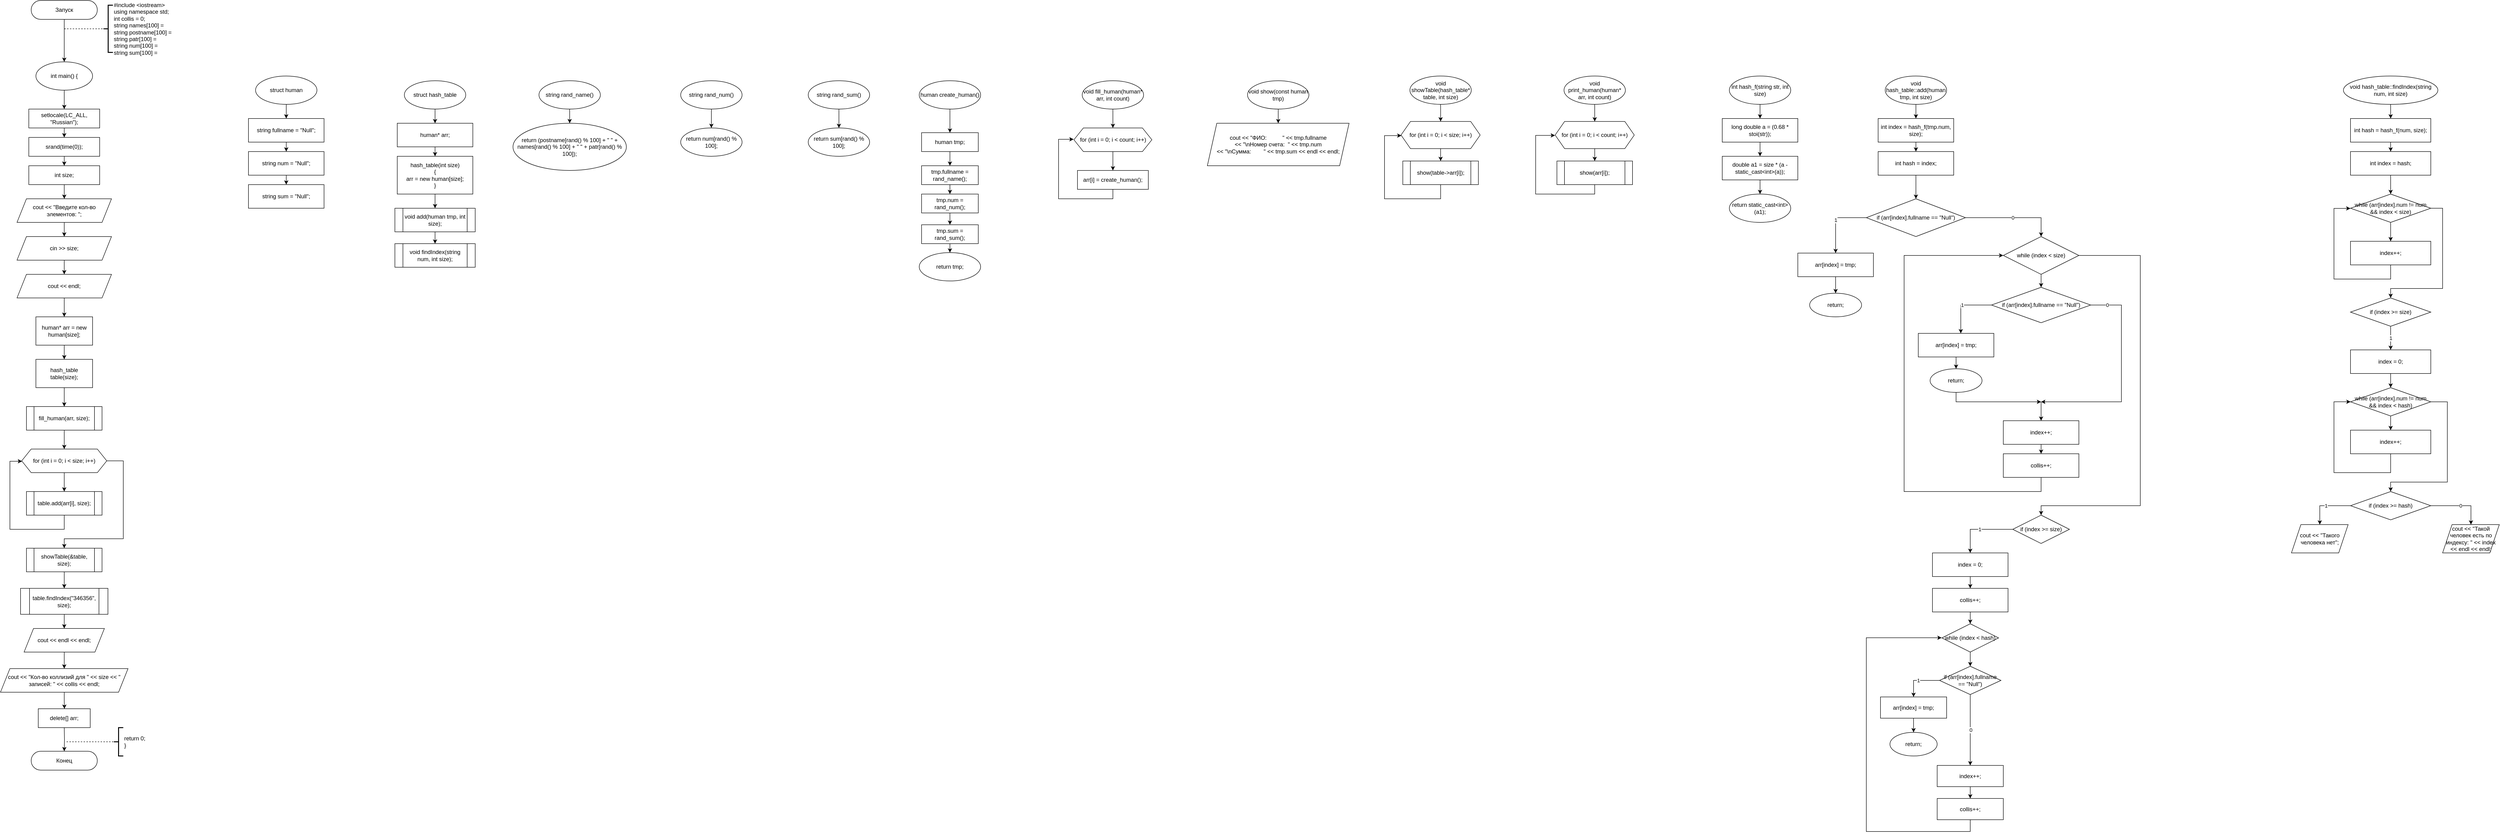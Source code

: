 <mxfile>
    <diagram id="tr8WCDj-hul7nBdrf4UF" name="Страница 1">
        <mxGraphModel dx="5496" dy="3128" grid="1" gridSize="10" guides="1" tooltips="1" connect="0" arrows="1" fold="1" page="1" pageScale="1" pageWidth="827" pageHeight="1169" math="0" shadow="0">
            <root>
                <mxCell id="0"/>
                <mxCell id="1" parent="0"/>
                <mxCell id="2" style="edgeStyle=orthogonalEdgeStyle;rounded=0;orthogonalLoop=1;jettySize=auto;html=1;" parent="1" source="3" edge="1">
                    <mxGeometry relative="1" as="geometry">
                        <mxPoint x="375" y="150" as="targetPoint"/>
                    </mxGeometry>
                </mxCell>
                <mxCell id="3" value="Запуск" style="rounded=1;whiteSpace=wrap;html=1;arcSize=50;" parent="1" vertex="1">
                    <mxGeometry x="305" y="20" width="140" height="40" as="geometry"/>
                </mxCell>
                <mxCell id="5" value="#include &amp;lt;iostream&amp;gt;&lt;br&gt;using namespace std;&lt;br&gt;int collis = 0;&lt;br&gt;string names[100] =&lt;br&gt;string postname[100] =&lt;br&gt;string patr[100] =&lt;br&gt;string num[100] =&lt;br&gt;string sum[100] =" style="strokeWidth=2;html=1;shape=mxgraph.flowchart.annotation_2;align=left;labelPosition=right;pointerEvents=1;" parent="1" vertex="1">
                    <mxGeometry x="458.01" y="30" width="20" height="100" as="geometry"/>
                </mxCell>
                <mxCell id="6" value="" style="endArrow=none;dashed=1;html=1;entryX=0;entryY=0.5;entryDx=0;entryDy=0;entryPerimeter=0;" parent="1" target="5" edge="1">
                    <mxGeometry width="50" height="50" relative="1" as="geometry">
                        <mxPoint x="375" y="80" as="sourcePoint"/>
                        <mxPoint x="465" y="70" as="targetPoint"/>
                    </mxGeometry>
                </mxCell>
                <mxCell id="7" value="Конец" style="rounded=1;whiteSpace=wrap;html=1;arcSize=50;" parent="1" vertex="1">
                    <mxGeometry x="305" y="1610" width="140" height="40" as="geometry"/>
                </mxCell>
                <mxCell id="10" value="return 0;&lt;br&gt;}" style="strokeWidth=2;html=1;shape=mxgraph.flowchart.annotation_2;align=left;labelPosition=right;pointerEvents=1;" parent="1" vertex="1">
                    <mxGeometry x="480.01" y="1560" width="20" height="60" as="geometry"/>
                </mxCell>
                <mxCell id="11" value="" style="endArrow=none;dashed=1;html=1;entryX=0;entryY=0.5;entryDx=0;entryDy=0;entryPerimeter=0;" parent="1" edge="1">
                    <mxGeometry width="50" height="50" relative="1" as="geometry">
                        <mxPoint x="380.01" y="1590" as="sourcePoint"/>
                        <mxPoint x="480.01" y="1590" as="targetPoint"/>
                    </mxGeometry>
                </mxCell>
                <mxCell id="383" style="edgeStyle=orthogonalEdgeStyle;html=1;rounded=0;" parent="1" source="354" target="382" edge="1">
                    <mxGeometry relative="1" as="geometry"/>
                </mxCell>
                <mxCell id="354" value="int main() {" style="ellipse;whiteSpace=wrap;html=1;" parent="1" vertex="1">
                    <mxGeometry x="315" y="150" width="120" height="60" as="geometry"/>
                </mxCell>
                <mxCell id="386" style="edgeStyle=orthogonalEdgeStyle;rounded=0;html=1;" parent="1" source="382" target="384" edge="1">
                    <mxGeometry relative="1" as="geometry"/>
                </mxCell>
                <mxCell id="382" value="setlocale(LC_ALL, &quot;Russian&quot;);" style="rounded=0;whiteSpace=wrap;html=1;" parent="1" vertex="1">
                    <mxGeometry x="300" y="250" width="150" height="40" as="geometry"/>
                </mxCell>
                <mxCell id="387" style="edgeStyle=orthogonalEdgeStyle;rounded=0;html=1;" parent="1" source="384" target="385" edge="1">
                    <mxGeometry relative="1" as="geometry"/>
                </mxCell>
                <mxCell id="384" value="srand(time(0));" style="rounded=0;whiteSpace=wrap;html=1;" parent="1" vertex="1">
                    <mxGeometry x="300" y="310" width="150" height="40" as="geometry"/>
                </mxCell>
                <mxCell id="391" style="edgeStyle=orthogonalEdgeStyle;rounded=0;html=1;" parent="1" source="385" edge="1">
                    <mxGeometry relative="1" as="geometry">
                        <mxPoint x="375.111" y="440" as="targetPoint"/>
                    </mxGeometry>
                </mxCell>
                <mxCell id="385" value="int size;" style="rounded=0;whiteSpace=wrap;html=1;" parent="1" vertex="1">
                    <mxGeometry x="300" y="370" width="150" height="40" as="geometry"/>
                </mxCell>
                <mxCell id="450" style="edgeStyle=orthogonalEdgeStyle;rounded=0;html=1;entryX=-0.005;entryY=0.525;entryDx=0;entryDy=0;entryPerimeter=0;" parent="1" edge="1">
                    <mxGeometry relative="1" as="geometry">
                        <Array as="points">
                            <mxPoint x="1995" y="600"/>
                            <mxPoint x="1840" y="600"/>
                            <mxPoint x="1840" y="387"/>
                        </Array>
                        <mxPoint x="1899.05" y="387" as="targetPoint"/>
                    </mxGeometry>
                </mxCell>
                <mxCell id="576" style="edgeStyle=orthogonalEdgeStyle;rounded=0;html=1;" parent="1" target="7" edge="1">
                    <mxGeometry relative="1" as="geometry">
                        <mxPoint x="375.01" y="1560" as="sourcePoint"/>
                    </mxGeometry>
                </mxCell>
                <mxCell id="579" style="edgeStyle=none;html=1;" edge="1" parent="1" source="577" target="578">
                    <mxGeometry relative="1" as="geometry"/>
                </mxCell>
                <mxCell id="577" value="struct human" style="ellipse;whiteSpace=wrap;html=1;" vertex="1" parent="1">
                    <mxGeometry x="780" y="180" width="130" height="60" as="geometry"/>
                </mxCell>
                <mxCell id="581" style="edgeStyle=none;html=1;" edge="1" parent="1" source="578" target="580">
                    <mxGeometry relative="1" as="geometry"/>
                </mxCell>
                <mxCell id="578" value="string fullname = &quot;Null&quot;;" style="rounded=0;whiteSpace=wrap;html=1;" vertex="1" parent="1">
                    <mxGeometry x="765" y="270" width="160" height="50" as="geometry"/>
                </mxCell>
                <mxCell id="583" style="edgeStyle=none;html=1;" edge="1" parent="1" source="580" target="582">
                    <mxGeometry relative="1" as="geometry"/>
                </mxCell>
                <mxCell id="580" value="string num = &quot;Null&quot;;" style="rounded=0;whiteSpace=wrap;html=1;" vertex="1" parent="1">
                    <mxGeometry x="765" y="340" width="160" height="50" as="geometry"/>
                </mxCell>
                <mxCell id="582" value="string sum = &quot;Null&quot;;" style="rounded=0;whiteSpace=wrap;html=1;" vertex="1" parent="1">
                    <mxGeometry x="765" y="410" width="160" height="50" as="geometry"/>
                </mxCell>
                <mxCell id="584" style="edgeStyle=none;html=1;" edge="1" parent="1" source="585">
                    <mxGeometry relative="1" as="geometry">
                        <mxPoint x="1160" y="280" as="targetPoint"/>
                    </mxGeometry>
                </mxCell>
                <mxCell id="585" value="struct hash_table" style="ellipse;whiteSpace=wrap;html=1;" vertex="1" parent="1">
                    <mxGeometry x="1095" y="190" width="130" height="60" as="geometry"/>
                </mxCell>
                <mxCell id="593" style="edgeStyle=none;html=1;" edge="1" parent="1" source="591" target="592">
                    <mxGeometry relative="1" as="geometry"/>
                </mxCell>
                <mxCell id="591" value="human* arr;" style="rounded=0;whiteSpace=wrap;html=1;" vertex="1" parent="1">
                    <mxGeometry x="1080" y="280" width="160" height="50" as="geometry"/>
                </mxCell>
                <mxCell id="596" style="edgeStyle=none;html=1;" edge="1" parent="1" source="592" target="594">
                    <mxGeometry relative="1" as="geometry"/>
                </mxCell>
                <mxCell id="592" value="&lt;div&gt;hash_table(int size)&lt;/div&gt;&lt;div&gt;&lt;span&gt;&#9;&lt;/span&gt;{&lt;/div&gt;&lt;div&gt;&lt;span&gt;&#9;&#9;&lt;/span&gt;arr = new human[size];&lt;/div&gt;&lt;div&gt;&lt;span&gt;&#9;&lt;/span&gt;}&lt;/div&gt;" style="rounded=0;whiteSpace=wrap;html=1;" vertex="1" parent="1">
                    <mxGeometry x="1080" y="350" width="160" height="80" as="geometry"/>
                </mxCell>
                <mxCell id="597" style="edgeStyle=none;html=1;" edge="1" parent="1" source="594" target="595">
                    <mxGeometry relative="1" as="geometry"/>
                </mxCell>
                <mxCell id="594" value="void add(human tmp, int size);" style="shape=process;whiteSpace=wrap;html=1;backgroundOutline=1;" vertex="1" parent="1">
                    <mxGeometry x="1075" y="460" width="170" height="50" as="geometry"/>
                </mxCell>
                <mxCell id="595" value="void findIndex(string num, int size);" style="shape=process;whiteSpace=wrap;html=1;backgroundOutline=1;" vertex="1" parent="1">
                    <mxGeometry x="1075" y="535" width="170" height="50" as="geometry"/>
                </mxCell>
                <mxCell id="600" style="edgeStyle=none;html=1;" edge="1" parent="1" source="598" target="599">
                    <mxGeometry relative="1" as="geometry"/>
                </mxCell>
                <mxCell id="598" value="string rand_name()" style="ellipse;whiteSpace=wrap;html=1;" vertex="1" parent="1">
                    <mxGeometry x="1380" y="190" width="130" height="60" as="geometry"/>
                </mxCell>
                <mxCell id="599" value="return (postname[rand() % 100] + &quot; &quot; + names[rand() % 100] + &quot; &quot; + patr[rand() % 100]);" style="ellipse;whiteSpace=wrap;html=1;" vertex="1" parent="1">
                    <mxGeometry x="1325" y="280" width="240" height="100" as="geometry"/>
                </mxCell>
                <mxCell id="603" style="edgeStyle=none;html=1;" edge="1" parent="1" source="601" target="602">
                    <mxGeometry relative="1" as="geometry"/>
                </mxCell>
                <mxCell id="601" value="string rand_num()" style="ellipse;whiteSpace=wrap;html=1;" vertex="1" parent="1">
                    <mxGeometry x="1680" y="190" width="130" height="60" as="geometry"/>
                </mxCell>
                <mxCell id="602" value="return num[rand() % 100];" style="ellipse;whiteSpace=wrap;html=1;" vertex="1" parent="1">
                    <mxGeometry x="1680" y="290" width="130" height="60" as="geometry"/>
                </mxCell>
                <mxCell id="606" style="edgeStyle=none;html=1;rounded=0;" edge="1" parent="1" source="604" target="605">
                    <mxGeometry relative="1" as="geometry"/>
                </mxCell>
                <mxCell id="604" value="string rand_sum()" style="ellipse;whiteSpace=wrap;html=1;" vertex="1" parent="1">
                    <mxGeometry x="1950" y="190" width="130" height="60" as="geometry"/>
                </mxCell>
                <mxCell id="605" value="return sum[rand() % 100];" style="ellipse;whiteSpace=wrap;html=1;" vertex="1" parent="1">
                    <mxGeometry x="1950" y="290" width="130" height="60" as="geometry"/>
                </mxCell>
                <mxCell id="609" style="edgeStyle=orthogonalEdgeStyle;rounded=0;html=1;" edge="1" parent="1" source="607" target="608">
                    <mxGeometry relative="1" as="geometry"/>
                </mxCell>
                <mxCell id="607" value="human create_human()" style="ellipse;whiteSpace=wrap;html=1;" vertex="1" parent="1">
                    <mxGeometry x="2185" y="190" width="130" height="60" as="geometry"/>
                </mxCell>
                <mxCell id="612" style="edgeStyle=orthogonalEdgeStyle;rounded=0;html=1;" edge="1" parent="1" source="608" target="610">
                    <mxGeometry relative="1" as="geometry"/>
                </mxCell>
                <mxCell id="608" value="human tmp;" style="rounded=0;whiteSpace=wrap;html=1;" vertex="1" parent="1">
                    <mxGeometry x="2190" y="300" width="120" height="40" as="geometry"/>
                </mxCell>
                <mxCell id="614" style="edgeStyle=orthogonalEdgeStyle;rounded=0;html=1;" edge="1" parent="1" source="610" target="613">
                    <mxGeometry relative="1" as="geometry"/>
                </mxCell>
                <mxCell id="610" value="tmp.fullname = rand_name();" style="rounded=0;whiteSpace=wrap;html=1;" vertex="1" parent="1">
                    <mxGeometry x="2190" y="370" width="120" height="40" as="geometry"/>
                </mxCell>
                <mxCell id="616" style="edgeStyle=orthogonalEdgeStyle;rounded=0;html=1;" edge="1" parent="1" source="613" target="615">
                    <mxGeometry relative="1" as="geometry"/>
                </mxCell>
                <mxCell id="613" value="tmp.num = rand_num();" style="rounded=0;whiteSpace=wrap;html=1;" vertex="1" parent="1">
                    <mxGeometry x="2190" y="430" width="120" height="40" as="geometry"/>
                </mxCell>
                <mxCell id="618" style="edgeStyle=orthogonalEdgeStyle;rounded=0;html=1;" edge="1" parent="1" source="615" target="617">
                    <mxGeometry relative="1" as="geometry"/>
                </mxCell>
                <mxCell id="615" value="tmp.sum = rand_sum();" style="rounded=0;whiteSpace=wrap;html=1;" vertex="1" parent="1">
                    <mxGeometry x="2190" y="495" width="120" height="40" as="geometry"/>
                </mxCell>
                <mxCell id="617" value="return tmp;" style="ellipse;whiteSpace=wrap;html=1;" vertex="1" parent="1">
                    <mxGeometry x="2185" y="554" width="130" height="60" as="geometry"/>
                </mxCell>
                <mxCell id="621" style="edgeStyle=orthogonalEdgeStyle;rounded=0;html=1;" edge="1" parent="1" source="619" target="620">
                    <mxGeometry relative="1" as="geometry"/>
                </mxCell>
                <mxCell id="619" value="void fill_human(human* arr, int count)" style="ellipse;whiteSpace=wrap;html=1;" vertex="1" parent="1">
                    <mxGeometry x="2530" y="190" width="130" height="60" as="geometry"/>
                </mxCell>
                <mxCell id="623" style="edgeStyle=orthogonalEdgeStyle;rounded=0;html=1;" edge="1" parent="1" source="620" target="622">
                    <mxGeometry relative="1" as="geometry"/>
                </mxCell>
                <mxCell id="620" value="for (int i = 0; i &amp;lt; count; i++)" style="shape=hexagon;perimeter=hexagonPerimeter2;whiteSpace=wrap;html=1;fixedSize=1;" vertex="1" parent="1">
                    <mxGeometry x="2512.5" y="290" width="165" height="50" as="geometry"/>
                </mxCell>
                <mxCell id="624" style="edgeStyle=orthogonalEdgeStyle;rounded=0;html=1;entryX=-0.004;entryY=0.48;entryDx=0;entryDy=0;entryPerimeter=0;" edge="1" parent="1" source="622" target="620">
                    <mxGeometry relative="1" as="geometry">
                        <Array as="points">
                            <mxPoint x="2595" y="440"/>
                            <mxPoint x="2480" y="440"/>
                            <mxPoint x="2480" y="314"/>
                        </Array>
                    </mxGeometry>
                </mxCell>
                <mxCell id="622" value="arr[i] = create_human();" style="rounded=0;whiteSpace=wrap;html=1;" vertex="1" parent="1">
                    <mxGeometry x="2520" y="380" width="150" height="40" as="geometry"/>
                </mxCell>
                <mxCell id="627" style="edgeStyle=orthogonalEdgeStyle;rounded=0;html=1;" edge="1" parent="1" source="625" target="626">
                    <mxGeometry relative="1" as="geometry"/>
                </mxCell>
                <mxCell id="625" value="void show(const human tmp)" style="ellipse;whiteSpace=wrap;html=1;" vertex="1" parent="1">
                    <mxGeometry x="2880" y="190" width="130" height="60" as="geometry"/>
                </mxCell>
                <mxCell id="626" value="&lt;div&gt;cout &amp;lt;&amp;lt; &quot;ФИО:&amp;nbsp; &amp;nbsp; &amp;nbsp; &amp;nbsp; &amp;nbsp; &quot; &amp;lt;&amp;lt; tmp.fullname&lt;/div&gt;&lt;div&gt;&lt;span&gt;&#9;&#9;&lt;/span&gt; &amp;lt;&amp;lt; &quot;\nНомер счета:&amp;nbsp; &quot; &amp;lt;&amp;lt; tmp.num&lt;/div&gt;&lt;div&gt;&lt;span&gt;&#9;&#9;&lt;/span&gt; &amp;lt;&amp;lt; &quot;\nСумма:&amp;nbsp; &amp;nbsp; &amp;nbsp; &amp;nbsp; &quot; &amp;lt;&amp;lt; tmp.sum &amp;lt;&amp;lt; endl &amp;lt;&amp;lt; endl;&lt;/div&gt;" style="shape=parallelogram;perimeter=parallelogramPerimeter;whiteSpace=wrap;html=1;fixedSize=1;" vertex="1" parent="1">
                    <mxGeometry x="2795" y="280" width="300" height="90" as="geometry"/>
                </mxCell>
                <mxCell id="630" style="edgeStyle=orthogonalEdgeStyle;rounded=0;html=1;" edge="1" parent="1" source="628" target="629">
                    <mxGeometry relative="1" as="geometry"/>
                </mxCell>
                <mxCell id="628" value="void showTable(hash_table* table, int size)" style="ellipse;whiteSpace=wrap;html=1;" vertex="1" parent="1">
                    <mxGeometry x="3223.75" y="180" width="130" height="60" as="geometry"/>
                </mxCell>
                <mxCell id="632" style="edgeStyle=orthogonalEdgeStyle;rounded=0;html=1;" edge="1" parent="1" source="629" target="631">
                    <mxGeometry relative="1" as="geometry"/>
                </mxCell>
                <mxCell id="629" value="for (int i = 0; i &amp;lt; size; i++)" style="shape=hexagon;perimeter=hexagonPerimeter2;whiteSpace=wrap;html=1;fixedSize=1;" vertex="1" parent="1">
                    <mxGeometry x="3205" y="276.25" width="167.5" height="57.5" as="geometry"/>
                </mxCell>
                <mxCell id="633" style="edgeStyle=orthogonalEdgeStyle;rounded=0;html=1;entryX=0.005;entryY=0.52;entryDx=0;entryDy=0;entryPerimeter=0;" edge="1" parent="1" source="631" target="629">
                    <mxGeometry relative="1" as="geometry">
                        <Array as="points">
                            <mxPoint x="3289" y="440"/>
                            <mxPoint x="3170" y="440"/>
                            <mxPoint x="3170" y="306"/>
                        </Array>
                    </mxGeometry>
                </mxCell>
                <mxCell id="631" value="show(table-&amp;gt;arr[i]);" style="shape=process;whiteSpace=wrap;html=1;backgroundOutline=1;" vertex="1" parent="1">
                    <mxGeometry x="3208.75" y="360" width="160" height="50" as="geometry"/>
                </mxCell>
                <mxCell id="636" style="edgeStyle=orthogonalEdgeStyle;rounded=0;html=1;" edge="1" parent="1" source="634" target="635">
                    <mxGeometry relative="1" as="geometry"/>
                </mxCell>
                <mxCell id="634" value="void print_human(human* arr, int count)" style="ellipse;whiteSpace=wrap;html=1;" vertex="1" parent="1">
                    <mxGeometry x="3550" y="180" width="130" height="60" as="geometry"/>
                </mxCell>
                <mxCell id="638" style="edgeStyle=orthogonalEdgeStyle;rounded=0;html=1;" edge="1" parent="1" source="635" target="637">
                    <mxGeometry relative="1" as="geometry"/>
                </mxCell>
                <mxCell id="635" value="for (int i = 0; i &amp;lt; count; i++)" style="shape=hexagon;perimeter=hexagonPerimeter2;whiteSpace=wrap;html=1;fixedSize=1;" vertex="1" parent="1">
                    <mxGeometry x="3531.25" y="276.25" width="167.5" height="57.5" as="geometry"/>
                </mxCell>
                <mxCell id="639" style="edgeStyle=orthogonalEdgeStyle;rounded=0;html=1;entryX=-0.002;entryY=0.514;entryDx=0;entryDy=0;entryPerimeter=0;" edge="1" parent="1" source="637" target="635">
                    <mxGeometry relative="1" as="geometry">
                        <Array as="points">
                            <mxPoint x="3615" y="430"/>
                            <mxPoint x="3490" y="430"/>
                            <mxPoint x="3490" y="306"/>
                        </Array>
                    </mxGeometry>
                </mxCell>
                <mxCell id="637" value="show(arr[i]);" style="shape=process;whiteSpace=wrap;html=1;backgroundOutline=1;" vertex="1" parent="1">
                    <mxGeometry x="3535" y="360" width="160" height="50" as="geometry"/>
                </mxCell>
                <mxCell id="642" style="edgeStyle=orthogonalEdgeStyle;rounded=0;html=1;" edge="1" parent="1" source="640" target="641">
                    <mxGeometry relative="1" as="geometry"/>
                </mxCell>
                <mxCell id="640" value="int hash_f(string str, int size)" style="ellipse;whiteSpace=wrap;html=1;" vertex="1" parent="1">
                    <mxGeometry x="3900" y="180" width="130" height="60" as="geometry"/>
                </mxCell>
                <mxCell id="645" style="edgeStyle=orthogonalEdgeStyle;rounded=0;html=1;" edge="1" parent="1" source="641" target="643">
                    <mxGeometry relative="1" as="geometry"/>
                </mxCell>
                <mxCell id="641" value="long double a = (0.68 * stoi(str));" style="rounded=0;whiteSpace=wrap;html=1;" vertex="1" parent="1">
                    <mxGeometry x="3885" y="270" width="160" height="50" as="geometry"/>
                </mxCell>
                <mxCell id="646" style="edgeStyle=orthogonalEdgeStyle;rounded=0;html=1;" edge="1" parent="1" source="643" target="644">
                    <mxGeometry relative="1" as="geometry"/>
                </mxCell>
                <mxCell id="643" value="double a1 = size * (a - static_cast&amp;lt;int&amp;gt;(a));" style="rounded=0;whiteSpace=wrap;html=1;" vertex="1" parent="1">
                    <mxGeometry x="3885" y="350" width="160" height="50" as="geometry"/>
                </mxCell>
                <mxCell id="644" value="return static_cast&amp;lt;int&amp;gt;(a1);" style="ellipse;whiteSpace=wrap;html=1;" vertex="1" parent="1">
                    <mxGeometry x="3900" y="430" width="130" height="60" as="geometry"/>
                </mxCell>
                <mxCell id="649" style="edgeStyle=orthogonalEdgeStyle;rounded=0;html=1;" edge="1" parent="1" source="647" target="648">
                    <mxGeometry relative="1" as="geometry"/>
                </mxCell>
                <mxCell id="647" value="void hash_table::add(human tmp, int size)" style="ellipse;whiteSpace=wrap;html=1;" vertex="1" parent="1">
                    <mxGeometry x="4230" y="180" width="130" height="60" as="geometry"/>
                </mxCell>
                <mxCell id="651" style="edgeStyle=orthogonalEdgeStyle;rounded=0;html=1;" edge="1" parent="1" source="648" target="650">
                    <mxGeometry relative="1" as="geometry"/>
                </mxCell>
                <mxCell id="648" value="int index = hash_f(tmp.num, size);" style="rounded=0;whiteSpace=wrap;html=1;" vertex="1" parent="1">
                    <mxGeometry x="4215" y="270" width="160" height="50" as="geometry"/>
                </mxCell>
                <mxCell id="653" style="edgeStyle=orthogonalEdgeStyle;rounded=0;html=1;" edge="1" parent="1" source="650" target="652">
                    <mxGeometry relative="1" as="geometry"/>
                </mxCell>
                <mxCell id="650" value="int hash = index;" style="rounded=0;whiteSpace=wrap;html=1;" vertex="1" parent="1">
                    <mxGeometry x="4215" y="340" width="160" height="50" as="geometry"/>
                </mxCell>
                <mxCell id="655" value="1" style="edgeStyle=orthogonalEdgeStyle;rounded=0;html=1;" edge="1" parent="1" source="652" target="654">
                    <mxGeometry relative="1" as="geometry">
                        <Array as="points">
                            <mxPoint x="4125" y="480"/>
                        </Array>
                    </mxGeometry>
                </mxCell>
                <mxCell id="660" value="0" style="edgeStyle=orthogonalEdgeStyle;rounded=0;html=1;" edge="1" parent="1" source="652" target="659">
                    <mxGeometry relative="1" as="geometry">
                        <Array as="points">
                            <mxPoint x="4560" y="480"/>
                        </Array>
                    </mxGeometry>
                </mxCell>
                <mxCell id="652" value="if (arr[index].fullname == &quot;Null&quot;)" style="rhombus;whiteSpace=wrap;html=1;" vertex="1" parent="1">
                    <mxGeometry x="4190" y="440" width="210" height="80" as="geometry"/>
                </mxCell>
                <mxCell id="657" style="edgeStyle=orthogonalEdgeStyle;rounded=0;html=1;" edge="1" parent="1" source="654" target="656">
                    <mxGeometry relative="1" as="geometry"/>
                </mxCell>
                <mxCell id="654" value="arr[index] = tmp;" style="rounded=0;whiteSpace=wrap;html=1;" vertex="1" parent="1">
                    <mxGeometry x="4045" y="555" width="160" height="50" as="geometry"/>
                </mxCell>
                <mxCell id="656" value="return;" style="ellipse;whiteSpace=wrap;html=1;" vertex="1" parent="1">
                    <mxGeometry x="4070" y="640" width="110" height="50" as="geometry"/>
                </mxCell>
                <mxCell id="662" style="edgeStyle=orthogonalEdgeStyle;rounded=0;html=1;" edge="1" parent="1" source="659" target="661">
                    <mxGeometry relative="1" as="geometry"/>
                </mxCell>
                <mxCell id="675" style="edgeStyle=orthogonalEdgeStyle;rounded=0;html=1;" edge="1" parent="1" source="659" target="674">
                    <mxGeometry relative="1" as="geometry">
                        <Array as="points">
                            <mxPoint x="4770" y="560"/>
                            <mxPoint x="4770" y="1090"/>
                            <mxPoint x="4560" y="1090"/>
                        </Array>
                    </mxGeometry>
                </mxCell>
                <mxCell id="659" value="while (index &amp;lt; size)" style="rhombus;whiteSpace=wrap;html=1;" vertex="1" parent="1">
                    <mxGeometry x="4480" y="520" width="160" height="80" as="geometry"/>
                </mxCell>
                <mxCell id="664" value="1" style="edgeStyle=orthogonalEdgeStyle;rounded=0;html=1;" edge="1" parent="1" source="661" target="663">
                    <mxGeometry relative="1" as="geometry">
                        <Array as="points">
                            <mxPoint x="4390" y="665"/>
                        </Array>
                    </mxGeometry>
                </mxCell>
                <mxCell id="668" value="0" style="edgeStyle=orthogonalEdgeStyle;rounded=0;html=1;" edge="1" parent="1" source="661">
                    <mxGeometry x="-0.841" relative="1" as="geometry">
                        <mxPoint x="4560.0" y="870" as="targetPoint"/>
                        <Array as="points">
                            <mxPoint x="4730" y="665"/>
                            <mxPoint x="4730" y="870"/>
                        </Array>
                        <mxPoint as="offset"/>
                    </mxGeometry>
                </mxCell>
                <mxCell id="661" value="if (arr[index].fullname == &quot;Null&quot;)" style="rhombus;whiteSpace=wrap;html=1;" vertex="1" parent="1">
                    <mxGeometry x="4455" y="627.5" width="210" height="75" as="geometry"/>
                </mxCell>
                <mxCell id="666" style="edgeStyle=orthogonalEdgeStyle;rounded=0;html=1;" edge="1" parent="1" source="663" target="665">
                    <mxGeometry relative="1" as="geometry"/>
                </mxCell>
                <mxCell id="663" value="arr[index] = tmp;" style="rounded=0;whiteSpace=wrap;html=1;" vertex="1" parent="1">
                    <mxGeometry x="4300" y="725" width="160" height="50" as="geometry"/>
                </mxCell>
                <mxCell id="667" style="edgeStyle=orthogonalEdgeStyle;rounded=0;html=1;" edge="1" parent="1" source="665">
                    <mxGeometry relative="1" as="geometry">
                        <mxPoint x="4560.0" y="870" as="targetPoint"/>
                        <Array as="points">
                            <mxPoint x="4380" y="870"/>
                        </Array>
                    </mxGeometry>
                </mxCell>
                <mxCell id="665" value="return;" style="ellipse;whiteSpace=wrap;html=1;" vertex="1" parent="1">
                    <mxGeometry x="4325" y="800" width="110" height="50" as="geometry"/>
                </mxCell>
                <mxCell id="672" style="edgeStyle=orthogonalEdgeStyle;rounded=0;html=1;" edge="1" parent="1" source="669" target="671">
                    <mxGeometry relative="1" as="geometry"/>
                </mxCell>
                <mxCell id="669" value="index++;" style="rounded=0;whiteSpace=wrap;html=1;" vertex="1" parent="1">
                    <mxGeometry x="4480" y="910" width="160" height="50" as="geometry"/>
                </mxCell>
                <mxCell id="670" value="" style="endArrow=classic;html=1;rounded=0;" edge="1" parent="1" target="669">
                    <mxGeometry width="50" height="50" relative="1" as="geometry">
                        <mxPoint x="4560" y="870" as="sourcePoint"/>
                        <mxPoint x="4570" y="870" as="targetPoint"/>
                    </mxGeometry>
                </mxCell>
                <mxCell id="673" style="edgeStyle=orthogonalEdgeStyle;rounded=0;html=1;entryX=-0.001;entryY=0.5;entryDx=0;entryDy=0;entryPerimeter=0;" edge="1" parent="1" source="671" target="659">
                    <mxGeometry relative="1" as="geometry">
                        <Array as="points">
                            <mxPoint x="4560" y="1060"/>
                            <mxPoint x="4270" y="1060"/>
                            <mxPoint x="4270" y="560"/>
                        </Array>
                    </mxGeometry>
                </mxCell>
                <mxCell id="671" value="collis++;" style="rounded=0;whiteSpace=wrap;html=1;" vertex="1" parent="1">
                    <mxGeometry x="4480" y="980" width="160" height="50" as="geometry"/>
                </mxCell>
                <mxCell id="678" value="1" style="edgeStyle=orthogonalEdgeStyle;rounded=0;html=1;" edge="1" parent="1" source="674" target="676">
                    <mxGeometry relative="1" as="geometry"/>
                </mxCell>
                <mxCell id="674" value="if (index &amp;gt;= size)" style="rhombus;whiteSpace=wrap;html=1;" vertex="1" parent="1">
                    <mxGeometry x="4500" y="1110" width="120" height="60" as="geometry"/>
                </mxCell>
                <mxCell id="679" style="edgeStyle=orthogonalEdgeStyle;rounded=0;html=1;" edge="1" parent="1" source="676" target="677">
                    <mxGeometry relative="1" as="geometry"/>
                </mxCell>
                <mxCell id="676" value="index = 0;" style="rounded=0;whiteSpace=wrap;html=1;" vertex="1" parent="1">
                    <mxGeometry x="4330" y="1190" width="160" height="50" as="geometry"/>
                </mxCell>
                <mxCell id="681" style="edgeStyle=orthogonalEdgeStyle;rounded=0;html=1;" edge="1" parent="1" source="677" target="680">
                    <mxGeometry relative="1" as="geometry"/>
                </mxCell>
                <mxCell id="677" value="collis++;" style="rounded=0;whiteSpace=wrap;html=1;" vertex="1" parent="1">
                    <mxGeometry x="4330" y="1265" width="160" height="50" as="geometry"/>
                </mxCell>
                <mxCell id="683" style="edgeStyle=orthogonalEdgeStyle;rounded=0;html=1;" edge="1" parent="1" source="680" target="682">
                    <mxGeometry relative="1" as="geometry"/>
                </mxCell>
                <mxCell id="680" value="while (index &amp;lt; hash)" style="rhombus;whiteSpace=wrap;html=1;" vertex="1" parent="1">
                    <mxGeometry x="4350" y="1340" width="120" height="60" as="geometry"/>
                </mxCell>
                <mxCell id="685" value="1" style="edgeStyle=orthogonalEdgeStyle;rounded=0;html=1;" edge="1" parent="1" source="682" target="684">
                    <mxGeometry relative="1" as="geometry">
                        <Array as="points">
                            <mxPoint x="4290" y="1460"/>
                        </Array>
                    </mxGeometry>
                </mxCell>
                <mxCell id="688" value="0" style="edgeStyle=orthogonalEdgeStyle;rounded=0;html=1;" edge="1" parent="1" source="682">
                    <mxGeometry relative="1" as="geometry">
                        <mxPoint x="4410.0" y="1640" as="targetPoint"/>
                    </mxGeometry>
                </mxCell>
                <mxCell id="682" value="if (arr[index].fullname == &quot;Null&quot;)" style="rhombus;whiteSpace=wrap;html=1;" vertex="1" parent="1">
                    <mxGeometry x="4345" y="1430" width="130" height="60" as="geometry"/>
                </mxCell>
                <mxCell id="687" style="edgeStyle=orthogonalEdgeStyle;rounded=0;html=1;" edge="1" parent="1" source="684" target="686">
                    <mxGeometry relative="1" as="geometry"/>
                </mxCell>
                <mxCell id="684" value="arr[index] = tmp;" style="rounded=0;whiteSpace=wrap;html=1;" vertex="1" parent="1">
                    <mxGeometry x="4220" y="1495" width="140" height="45" as="geometry"/>
                </mxCell>
                <mxCell id="686" value="return;" style="ellipse;whiteSpace=wrap;html=1;" vertex="1" parent="1">
                    <mxGeometry x="4240" y="1570" width="100" height="50" as="geometry"/>
                </mxCell>
                <mxCell id="691" style="edgeStyle=orthogonalEdgeStyle;rounded=0;html=1;" edge="1" parent="1" source="689" target="690">
                    <mxGeometry relative="1" as="geometry"/>
                </mxCell>
                <mxCell id="689" value="index++;" style="rounded=0;whiteSpace=wrap;html=1;" vertex="1" parent="1">
                    <mxGeometry x="4340" y="1640" width="140" height="45" as="geometry"/>
                </mxCell>
                <mxCell id="692" style="edgeStyle=orthogonalEdgeStyle;rounded=0;html=1;entryX=-0.005;entryY=0.494;entryDx=0;entryDy=0;entryPerimeter=0;" edge="1" parent="1" source="690" target="680">
                    <mxGeometry relative="1" as="geometry">
                        <mxPoint x="4340.0" y="1370" as="targetPoint"/>
                        <Array as="points">
                            <mxPoint x="4410" y="1780"/>
                            <mxPoint x="4190" y="1780"/>
                            <mxPoint x="4190" y="1370"/>
                        </Array>
                    </mxGeometry>
                </mxCell>
                <mxCell id="690" value="collis++;" style="rounded=0;whiteSpace=wrap;html=1;" vertex="1" parent="1">
                    <mxGeometry x="4340" y="1710" width="140" height="45" as="geometry"/>
                </mxCell>
                <mxCell id="695" style="edgeStyle=orthogonalEdgeStyle;rounded=0;html=1;" edge="1" parent="1" source="693" target="694">
                    <mxGeometry relative="1" as="geometry"/>
                </mxCell>
                <mxCell id="693" value="void hash_table::findIndex(string num, int size)" style="ellipse;whiteSpace=wrap;html=1;" vertex="1" parent="1">
                    <mxGeometry x="5200" y="180" width="200" height="60" as="geometry"/>
                </mxCell>
                <mxCell id="697" style="edgeStyle=orthogonalEdgeStyle;rounded=0;html=1;" edge="1" parent="1" source="694" target="696">
                    <mxGeometry relative="1" as="geometry"/>
                </mxCell>
                <mxCell id="694" value="int hash = hash_f(num, size);" style="rounded=0;whiteSpace=wrap;html=1;" vertex="1" parent="1">
                    <mxGeometry x="5215" y="270" width="170" height="50" as="geometry"/>
                </mxCell>
                <mxCell id="699" style="edgeStyle=orthogonalEdgeStyle;rounded=0;html=1;" edge="1" parent="1" source="696" target="698">
                    <mxGeometry relative="1" as="geometry"/>
                </mxCell>
                <mxCell id="696" value="int index = hash;" style="rounded=0;whiteSpace=wrap;html=1;" vertex="1" parent="1">
                    <mxGeometry x="5215" y="340" width="170" height="50" as="geometry"/>
                </mxCell>
                <mxCell id="702" style="edgeStyle=orthogonalEdgeStyle;rounded=0;html=1;" edge="1" parent="1" source="698" target="700">
                    <mxGeometry relative="1" as="geometry"/>
                </mxCell>
                <mxCell id="705" style="edgeStyle=orthogonalEdgeStyle;rounded=0;html=1;" edge="1" parent="1" source="698" target="704">
                    <mxGeometry relative="1" as="geometry">
                        <Array as="points">
                            <mxPoint x="5410" y="460"/>
                            <mxPoint x="5410" y="630"/>
                            <mxPoint x="5300" y="630"/>
                        </Array>
                    </mxGeometry>
                </mxCell>
                <mxCell id="698" value="while (arr[index].num != num &amp;amp;&amp;amp; index &amp;lt; size)" style="rhombus;whiteSpace=wrap;html=1;" vertex="1" parent="1">
                    <mxGeometry x="5215" y="430" width="170" height="60" as="geometry"/>
                </mxCell>
                <mxCell id="703" style="edgeStyle=orthogonalEdgeStyle;rounded=0;html=1;entryX=-0.001;entryY=0.507;entryDx=0;entryDy=0;entryPerimeter=0;" edge="1" parent="1" source="700" target="698">
                    <mxGeometry relative="1" as="geometry">
                        <Array as="points">
                            <mxPoint x="5300" y="610"/>
                            <mxPoint x="5180" y="610"/>
                            <mxPoint x="5180" y="460"/>
                        </Array>
                    </mxGeometry>
                </mxCell>
                <mxCell id="700" value="index++;" style="rounded=0;whiteSpace=wrap;html=1;" vertex="1" parent="1">
                    <mxGeometry x="5215" y="530" width="170" height="50" as="geometry"/>
                </mxCell>
                <mxCell id="707" value="1" style="edgeStyle=orthogonalEdgeStyle;rounded=0;html=1;" edge="1" parent="1" source="704" target="706">
                    <mxGeometry relative="1" as="geometry"/>
                </mxCell>
                <mxCell id="704" value="if (index &amp;gt;= size)" style="rhombus;whiteSpace=wrap;html=1;" vertex="1" parent="1">
                    <mxGeometry x="5215" y="650" width="170" height="60" as="geometry"/>
                </mxCell>
                <mxCell id="709" style="edgeStyle=orthogonalEdgeStyle;rounded=0;html=1;" edge="1" parent="1" source="706" target="708">
                    <mxGeometry relative="1" as="geometry"/>
                </mxCell>
                <mxCell id="706" value="index = 0;" style="rounded=0;whiteSpace=wrap;html=1;" vertex="1" parent="1">
                    <mxGeometry x="5215" y="760" width="170" height="50" as="geometry"/>
                </mxCell>
                <mxCell id="711" style="edgeStyle=orthogonalEdgeStyle;rounded=0;html=1;" edge="1" parent="1" source="708" target="710">
                    <mxGeometry relative="1" as="geometry"/>
                </mxCell>
                <mxCell id="714" style="edgeStyle=orthogonalEdgeStyle;rounded=0;html=1;" edge="1" parent="1" source="708" target="713">
                    <mxGeometry relative="1" as="geometry">
                        <Array as="points">
                            <mxPoint x="5420" y="870"/>
                            <mxPoint x="5420" y="1040"/>
                            <mxPoint x="5300" y="1040"/>
                        </Array>
                    </mxGeometry>
                </mxCell>
                <mxCell id="708" value="while (arr[index].num != num &amp;amp;&amp;amp; index &amp;lt; hash)" style="rhombus;whiteSpace=wrap;html=1;" vertex="1" parent="1">
                    <mxGeometry x="5215" y="840" width="170" height="60" as="geometry"/>
                </mxCell>
                <mxCell id="712" style="edgeStyle=orthogonalEdgeStyle;rounded=0;html=1;entryX=0.001;entryY=0.498;entryDx=0;entryDy=0;entryPerimeter=0;" edge="1" parent="1" source="710" target="708">
                    <mxGeometry relative="1" as="geometry">
                        <Array as="points">
                            <mxPoint x="5300" y="1020"/>
                            <mxPoint x="5180" y="1020"/>
                            <mxPoint x="5180" y="870"/>
                        </Array>
                    </mxGeometry>
                </mxCell>
                <mxCell id="710" value="index++;" style="rounded=0;whiteSpace=wrap;html=1;" vertex="1" parent="1">
                    <mxGeometry x="5215" y="930" width="170" height="50" as="geometry"/>
                </mxCell>
                <mxCell id="716" value="1" style="edgeStyle=orthogonalEdgeStyle;rounded=0;html=1;" edge="1" parent="1" source="713" target="715">
                    <mxGeometry relative="1" as="geometry"/>
                </mxCell>
                <mxCell id="718" value="0" style="edgeStyle=orthogonalEdgeStyle;rounded=0;html=1;" edge="1" parent="1" source="713" target="717">
                    <mxGeometry relative="1" as="geometry"/>
                </mxCell>
                <mxCell id="713" value="if (index &amp;gt;= hash)" style="rhombus;whiteSpace=wrap;html=1;" vertex="1" parent="1">
                    <mxGeometry x="5215" y="1060" width="170" height="60" as="geometry"/>
                </mxCell>
                <mxCell id="715" value="cout &amp;lt;&amp;lt; &quot;Такого человека нет&quot;;" style="shape=parallelogram;perimeter=parallelogramPerimeter;whiteSpace=wrap;html=1;fixedSize=1;" vertex="1" parent="1">
                    <mxGeometry x="5090" y="1130" width="120" height="60" as="geometry"/>
                </mxCell>
                <mxCell id="717" value="cout &amp;lt;&amp;lt; &quot;Такой человек есть по индексу: &quot; &amp;lt;&amp;lt; index &amp;lt;&amp;lt; endl &amp;lt;&amp;lt; endl;" style="shape=parallelogram;perimeter=parallelogramPerimeter;whiteSpace=wrap;html=1;fixedSize=1;" vertex="1" parent="1">
                    <mxGeometry x="5410" y="1130" width="120" height="60" as="geometry"/>
                </mxCell>
                <mxCell id="721" style="edgeStyle=orthogonalEdgeStyle;rounded=0;html=1;" edge="1" parent="1" source="719" target="720">
                    <mxGeometry relative="1" as="geometry"/>
                </mxCell>
                <mxCell id="719" value="cout &amp;lt;&amp;lt; &quot;Введите кол-во элементов: &quot;;" style="shape=parallelogram;perimeter=parallelogramPerimeter;whiteSpace=wrap;html=1;fixedSize=1;" vertex="1" parent="1">
                    <mxGeometry x="275" y="440" width="200" height="50" as="geometry"/>
                </mxCell>
                <mxCell id="723" style="edgeStyle=orthogonalEdgeStyle;rounded=0;html=1;" edge="1" parent="1" source="720" target="722">
                    <mxGeometry relative="1" as="geometry"/>
                </mxCell>
                <mxCell id="720" value="cin &amp;gt;&amp;gt; size;" style="shape=parallelogram;perimeter=parallelogramPerimeter;whiteSpace=wrap;html=1;fixedSize=1;" vertex="1" parent="1">
                    <mxGeometry x="275" y="520" width="200" height="50" as="geometry"/>
                </mxCell>
                <mxCell id="725" style="edgeStyle=orthogonalEdgeStyle;rounded=0;html=1;" edge="1" parent="1" source="722" target="724">
                    <mxGeometry relative="1" as="geometry"/>
                </mxCell>
                <mxCell id="722" value="cout &amp;lt;&amp;lt; endl;" style="shape=parallelogram;perimeter=parallelogramPerimeter;whiteSpace=wrap;html=1;fixedSize=1;" vertex="1" parent="1">
                    <mxGeometry x="275" y="600" width="200" height="50" as="geometry"/>
                </mxCell>
                <mxCell id="727" style="edgeStyle=orthogonalEdgeStyle;rounded=0;html=1;" edge="1" parent="1" source="724" target="726">
                    <mxGeometry relative="1" as="geometry"/>
                </mxCell>
                <mxCell id="724" value="human* arr = new human[size];" style="rounded=0;whiteSpace=wrap;html=1;" vertex="1" parent="1">
                    <mxGeometry x="315" y="690" width="120" height="60" as="geometry"/>
                </mxCell>
                <mxCell id="729" style="edgeStyle=orthogonalEdgeStyle;rounded=0;html=1;" edge="1" parent="1" source="726" target="728">
                    <mxGeometry relative="1" as="geometry"/>
                </mxCell>
                <mxCell id="726" value="hash_table table(size);" style="rounded=0;whiteSpace=wrap;html=1;" vertex="1" parent="1">
                    <mxGeometry x="315" y="780" width="120" height="60" as="geometry"/>
                </mxCell>
                <mxCell id="731" style="edgeStyle=orthogonalEdgeStyle;rounded=0;html=1;" edge="1" parent="1" source="728" target="730">
                    <mxGeometry relative="1" as="geometry"/>
                </mxCell>
                <mxCell id="728" value="fill_human(arr, size);" style="shape=process;whiteSpace=wrap;html=1;backgroundOutline=1;" vertex="1" parent="1">
                    <mxGeometry x="295" y="880" width="160" height="50" as="geometry"/>
                </mxCell>
                <mxCell id="733" style="edgeStyle=orthogonalEdgeStyle;rounded=0;html=1;" edge="1" parent="1" source="730" target="732">
                    <mxGeometry relative="1" as="geometry"/>
                </mxCell>
                <mxCell id="736" style="edgeStyle=orthogonalEdgeStyle;rounded=0;html=1;" edge="1" parent="1" source="730" target="735">
                    <mxGeometry relative="1" as="geometry">
                        <Array as="points">
                            <mxPoint x="500" y="995"/>
                            <mxPoint x="500" y="1160"/>
                            <mxPoint x="375" y="1160"/>
                        </Array>
                    </mxGeometry>
                </mxCell>
                <mxCell id="730" value="for (int i = 0; i &amp;lt; size; i++)" style="shape=hexagon;perimeter=hexagonPerimeter2;whiteSpace=wrap;html=1;fixedSize=1;" vertex="1" parent="1">
                    <mxGeometry x="285" y="970" width="180" height="50" as="geometry"/>
                </mxCell>
                <mxCell id="734" style="edgeStyle=orthogonalEdgeStyle;rounded=0;html=1;entryX=0.004;entryY=0.518;entryDx=0;entryDy=0;entryPerimeter=0;" edge="1" parent="1" source="732" target="730">
                    <mxGeometry relative="1" as="geometry">
                        <Array as="points">
                            <mxPoint x="375" y="1140"/>
                            <mxPoint x="260" y="1140"/>
                            <mxPoint x="260" y="996"/>
                        </Array>
                    </mxGeometry>
                </mxCell>
                <mxCell id="732" value="table.add(arr[i], size);" style="shape=process;whiteSpace=wrap;html=1;backgroundOutline=1;" vertex="1" parent="1">
                    <mxGeometry x="295" y="1060" width="160" height="50" as="geometry"/>
                </mxCell>
                <mxCell id="738" style="edgeStyle=orthogonalEdgeStyle;rounded=0;html=1;" edge="1" parent="1" source="735" target="737">
                    <mxGeometry relative="1" as="geometry"/>
                </mxCell>
                <mxCell id="735" value="showTable(&amp;amp;table, size);" style="shape=process;whiteSpace=wrap;html=1;backgroundOutline=1;" vertex="1" parent="1">
                    <mxGeometry x="295" y="1180" width="160" height="50" as="geometry"/>
                </mxCell>
                <mxCell id="740" value="" style="edgeStyle=orthogonalEdgeStyle;rounded=0;html=1;" edge="1" parent="1" source="737" target="739">
                    <mxGeometry relative="1" as="geometry"/>
                </mxCell>
                <mxCell id="737" value="table.findIndex(&quot;346356&quot;, size);" style="shape=process;whiteSpace=wrap;html=1;backgroundOutline=1;" vertex="1" parent="1">
                    <mxGeometry x="282.5" y="1265" width="185" height="55" as="geometry"/>
                </mxCell>
                <mxCell id="742" style="edgeStyle=orthogonalEdgeStyle;rounded=0;html=1;" edge="1" parent="1" source="739" target="741">
                    <mxGeometry relative="1" as="geometry"/>
                </mxCell>
                <mxCell id="739" value="cout &amp;lt;&amp;lt; endl &amp;lt;&amp;lt; endl;" style="shape=parallelogram;perimeter=parallelogramPerimeter;whiteSpace=wrap;html=1;fixedSize=1;" vertex="1" parent="1">
                    <mxGeometry x="290" y="1350" width="170" height="50" as="geometry"/>
                </mxCell>
                <mxCell id="744" style="edgeStyle=orthogonalEdgeStyle;rounded=0;html=1;entryX=0.504;entryY=0.003;entryDx=0;entryDy=0;entryPerimeter=0;" edge="1" parent="1" source="741" target="743">
                    <mxGeometry relative="1" as="geometry"/>
                </mxCell>
                <mxCell id="741" value="cout &amp;lt;&amp;lt; &quot;Кол-во коллизий для &quot; &amp;lt;&amp;lt; size &amp;lt;&amp;lt; &quot; записей: &quot; &amp;lt;&amp;lt; collis &amp;lt;&amp;lt; endl;" style="shape=parallelogram;perimeter=parallelogramPerimeter;whiteSpace=wrap;html=1;fixedSize=1;" vertex="1" parent="1">
                    <mxGeometry x="240" y="1435" width="270" height="50" as="geometry"/>
                </mxCell>
                <mxCell id="743" value="delete[] arr;" style="rounded=0;whiteSpace=wrap;html=1;" vertex="1" parent="1">
                    <mxGeometry x="320" y="1520" width="110" height="40" as="geometry"/>
                </mxCell>
            </root>
        </mxGraphModel>
    </diagram>
</mxfile>